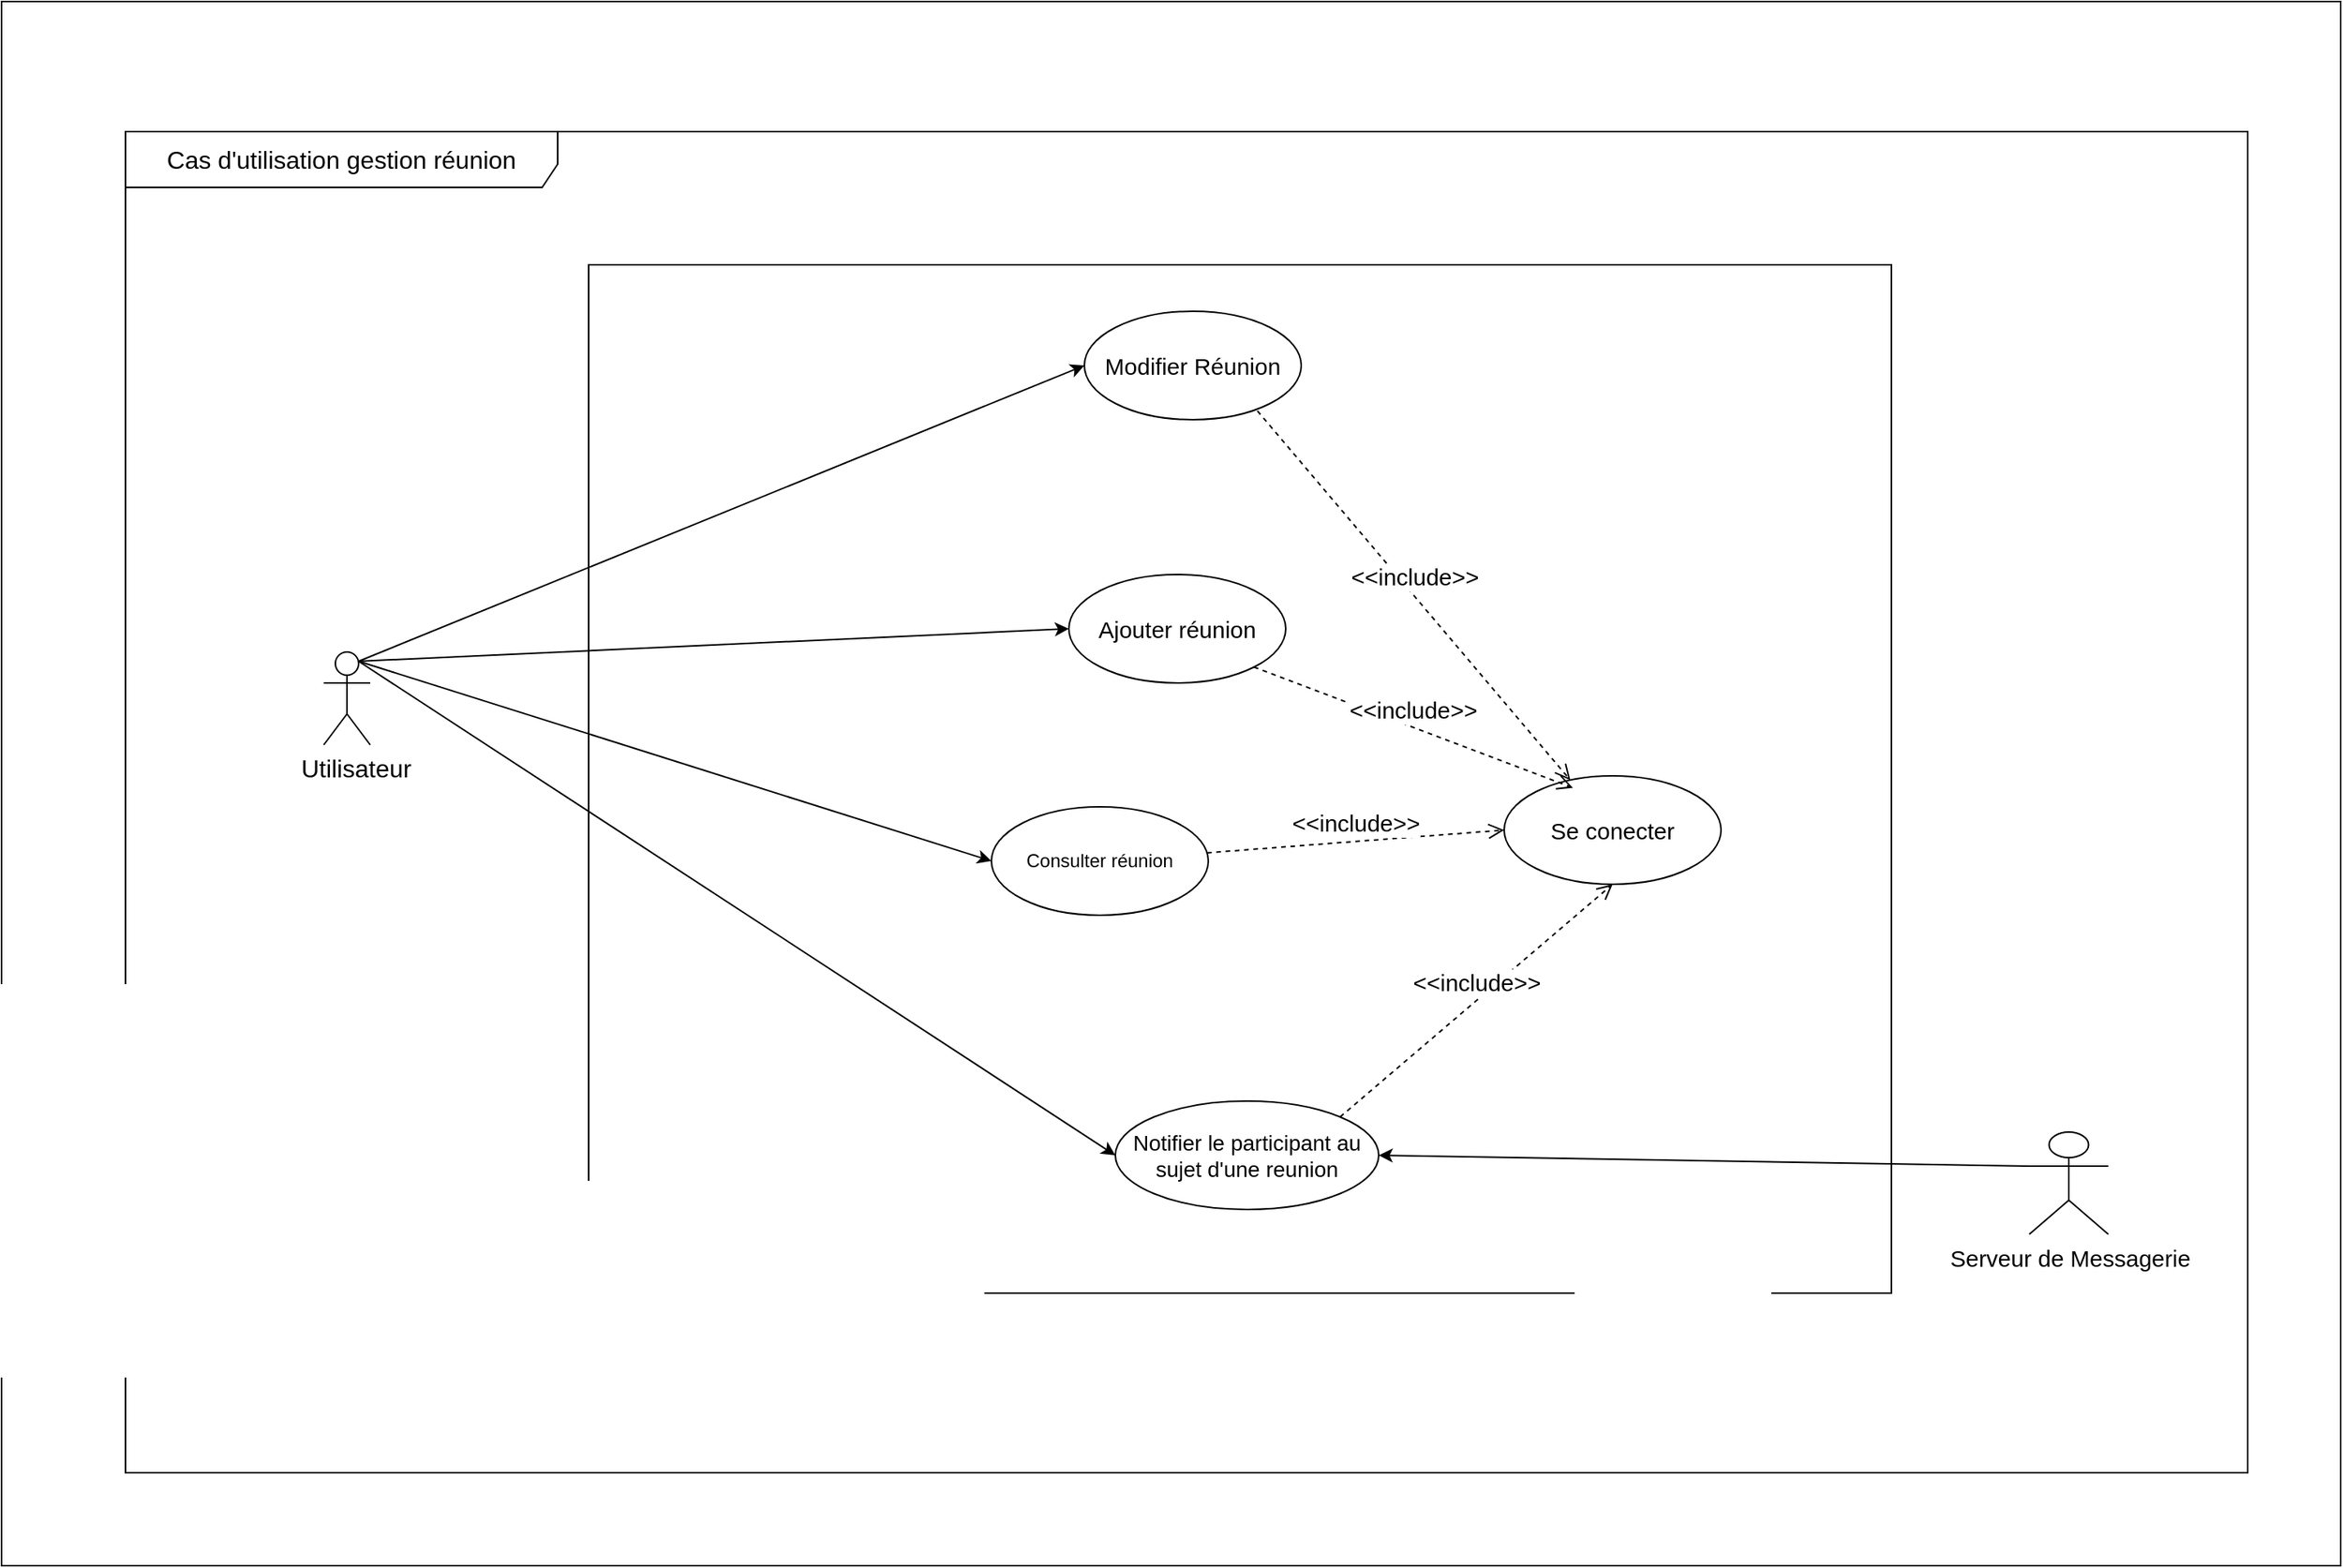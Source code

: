 <mxfile version="24.8.3">
  <diagram name="Page-1" id="69V8u1TAhZ-syxMzk9xv">
    <mxGraphModel dx="5500" dy="5851" grid="1" gridSize="10" guides="1" tooltips="1" connect="1" arrows="1" fold="1" page="1" pageScale="1" pageWidth="3300" pageHeight="4681" math="0" shadow="0">
      <root>
        <mxCell id="0" />
        <mxCell id="1" parent="0" />
        <mxCell id="zv0nVKMMvP0Aw8tcAcmr-81" value="" style="rounded=0;whiteSpace=wrap;html=1;" vertex="1" parent="1">
          <mxGeometry x="-140" y="-120" width="1510" height="1010" as="geometry" />
        </mxCell>
        <mxCell id="zv0nVKMMvP0Aw8tcAcmr-82" value="&lt;font style=&quot;font-size: 16px;&quot;&gt;Cas d&#39;utilisation gestion réunion&lt;/font&gt;" style="shape=umlFrame;whiteSpace=wrap;html=1;pointerEvents=0;recursiveResize=0;container=1;collapsible=0;width=279;height=36;" vertex="1" parent="1">
          <mxGeometry x="-60" y="-36" width="1370" height="866" as="geometry" />
        </mxCell>
        <mxCell id="zv0nVKMMvP0Aw8tcAcmr-83" value="&lt;font style=&quot;font-size: 15px;&quot;&gt;Consulter Réunion&lt;/font&gt;" style="ellipse;whiteSpace=wrap;html=1;" vertex="1" parent="zv0nVKMMvP0Aw8tcAcmr-82">
          <mxGeometry x="555" y="356" width="140" height="70" as="geometry" />
        </mxCell>
        <mxCell id="zv0nVKMMvP0Aw8tcAcmr-84" value="&lt;font style=&quot;font-size: 15px;&quot;&gt;Supprimer Reunion&lt;/font&gt;" style="ellipse;whiteSpace=wrap;html=1;" vertex="1" parent="zv0nVKMMvP0Aw8tcAcmr-82">
          <mxGeometry x="529" y="256" width="140" height="70" as="geometry" />
        </mxCell>
        <mxCell id="zv0nVKMMvP0Aw8tcAcmr-85" value="" style="rounded=0;whiteSpace=wrap;html=1;" vertex="1" parent="zv0nVKMMvP0Aw8tcAcmr-82">
          <mxGeometry x="299" y="86" width="841" height="664" as="geometry" />
        </mxCell>
        <mxCell id="zv0nVKMMvP0Aw8tcAcmr-86" value="&lt;font style=&quot;font-size: 15px;&quot;&gt;Serveur de Messagerie&lt;/font&gt;" style="shape=umlActor;verticalLabelPosition=bottom;verticalAlign=top;html=1;outlineConnect=0;" vertex="1" parent="zv0nVKMMvP0Aw8tcAcmr-82">
          <mxGeometry x="1229" y="646" width="51" height="66" as="geometry" />
        </mxCell>
        <mxCell id="zv0nVKMMvP0Aw8tcAcmr-87" value="Utilisateur" style="text;html=1;align=center;verticalAlign=middle;whiteSpace=wrap;rounded=0;fontSize=16;" vertex="1" parent="zv0nVKMMvP0Aw8tcAcmr-82">
          <mxGeometry x="119" y="396" width="60" height="30" as="geometry" />
        </mxCell>
        <mxCell id="zv0nVKMMvP0Aw8tcAcmr-88" value="Consulter réunion" style="ellipse;whiteSpace=wrap;html=1;" vertex="1" parent="zv0nVKMMvP0Aw8tcAcmr-82">
          <mxGeometry x="559" y="436" width="140" height="70" as="geometry" />
        </mxCell>
        <mxCell id="zv0nVKMMvP0Aw8tcAcmr-89" value="&lt;font style=&quot;font-size: 15px;&quot;&gt;Ajouter réunion&lt;/font&gt;" style="ellipse;whiteSpace=wrap;html=1;" vertex="1" parent="zv0nVKMMvP0Aw8tcAcmr-82">
          <mxGeometry x="609" y="286" width="140" height="70" as="geometry" />
        </mxCell>
        <mxCell id="zv0nVKMMvP0Aw8tcAcmr-90" value="&lt;font style=&quot;font-size: 15px;&quot;&gt;Modifier Réunion&lt;/font&gt;" style="ellipse;whiteSpace=wrap;html=1;" vertex="1" parent="zv0nVKMMvP0Aw8tcAcmr-82">
          <mxGeometry x="619" y="116" width="140" height="70" as="geometry" />
        </mxCell>
        <mxCell id="zv0nVKMMvP0Aw8tcAcmr-91" value="&lt;font style=&quot;font-size: 14px;&quot;&gt;Notifier le participant au sujet d&#39;une reunion&lt;/font&gt;" style="ellipse;whiteSpace=wrap;html=1;" vertex="1" parent="zv0nVKMMvP0Aw8tcAcmr-82">
          <mxGeometry x="639" y="626" width="170" height="70" as="geometry" />
        </mxCell>
        <mxCell id="zv0nVKMMvP0Aw8tcAcmr-92" value="" style="endArrow=classic;html=1;rounded=0;entryX=1;entryY=0.5;entryDx=0;entryDy=0;exitX=0;exitY=0.333;exitDx=0;exitDy=0;exitPerimeter=0;" edge="1" parent="zv0nVKMMvP0Aw8tcAcmr-82" source="zv0nVKMMvP0Aw8tcAcmr-86" target="zv0nVKMMvP0Aw8tcAcmr-91">
          <mxGeometry width="50" height="50" relative="1" as="geometry">
            <mxPoint x="819" y="616" as="sourcePoint" />
            <mxPoint x="869" y="566" as="targetPoint" />
          </mxGeometry>
        </mxCell>
        <mxCell id="zv0nVKMMvP0Aw8tcAcmr-93" value="" style="shape=umlActor;verticalLabelPosition=bottom;verticalAlign=top;html=1;outlineConnect=0;" vertex="1" parent="zv0nVKMMvP0Aw8tcAcmr-82">
          <mxGeometry x="128" y="336" width="30" height="60" as="geometry" />
        </mxCell>
        <mxCell id="zv0nVKMMvP0Aw8tcAcmr-94" value="" style="endArrow=classic;html=1;rounded=0;exitX=0.75;exitY=0.1;exitDx=0;exitDy=0;exitPerimeter=0;entryX=0;entryY=0.5;entryDx=0;entryDy=0;" edge="1" parent="zv0nVKMMvP0Aw8tcAcmr-82" source="zv0nVKMMvP0Aw8tcAcmr-93" target="zv0nVKMMvP0Aw8tcAcmr-90">
          <mxGeometry width="50" height="50" relative="1" as="geometry">
            <mxPoint x="619" y="396" as="sourcePoint" />
            <mxPoint x="669" y="346" as="targetPoint" />
          </mxGeometry>
        </mxCell>
        <mxCell id="zv0nVKMMvP0Aw8tcAcmr-95" value="" style="endArrow=classic;html=1;rounded=0;exitX=0.75;exitY=0.1;exitDx=0;exitDy=0;exitPerimeter=0;entryX=0;entryY=0.5;entryDx=0;entryDy=0;" edge="1" parent="zv0nVKMMvP0Aw8tcAcmr-82" source="zv0nVKMMvP0Aw8tcAcmr-93" target="zv0nVKMMvP0Aw8tcAcmr-89">
          <mxGeometry width="50" height="50" relative="1" as="geometry">
            <mxPoint x="619" y="396" as="sourcePoint" />
            <mxPoint x="669" y="346" as="targetPoint" />
          </mxGeometry>
        </mxCell>
        <mxCell id="zv0nVKMMvP0Aw8tcAcmr-96" value="" style="endArrow=classic;html=1;rounded=0;exitX=0.75;exitY=0.1;exitDx=0;exitDy=0;exitPerimeter=0;entryX=0;entryY=0.5;entryDx=0;entryDy=0;" edge="1" parent="zv0nVKMMvP0Aw8tcAcmr-82" source="zv0nVKMMvP0Aw8tcAcmr-93" target="zv0nVKMMvP0Aw8tcAcmr-91">
          <mxGeometry width="50" height="50" relative="1" as="geometry">
            <mxPoint x="549" y="616" as="sourcePoint" />
            <mxPoint x="599" y="566" as="targetPoint" />
          </mxGeometry>
        </mxCell>
        <mxCell id="zv0nVKMMvP0Aw8tcAcmr-97" value="" style="endArrow=classic;html=1;rounded=0;exitX=0.75;exitY=0.1;exitDx=0;exitDy=0;exitPerimeter=0;entryX=0;entryY=0.5;entryDx=0;entryDy=0;" edge="1" parent="zv0nVKMMvP0Aw8tcAcmr-82" source="zv0nVKMMvP0Aw8tcAcmr-93" target="zv0nVKMMvP0Aw8tcAcmr-88">
          <mxGeometry width="50" height="50" relative="1" as="geometry">
            <mxPoint x="499" y="346" as="sourcePoint" />
            <mxPoint x="549" y="296" as="targetPoint" />
          </mxGeometry>
        </mxCell>
        <mxCell id="zv0nVKMMvP0Aw8tcAcmr-98" value="&lt;font style=&quot;font-size: 15px;&quot;&gt;Se conecter&lt;/font&gt;" style="ellipse;whiteSpace=wrap;html=1;" vertex="1" parent="1">
          <mxGeometry x="830" y="380" width="140" height="70" as="geometry" />
        </mxCell>
        <mxCell id="zv0nVKMMvP0Aw8tcAcmr-99" value="&lt;font style=&quot;font-size: 15px;&quot;&gt;&amp;lt;&amp;lt;include&amp;gt;&amp;gt;&lt;/font&gt;" style="html=1;verticalAlign=bottom;endArrow=open;dashed=1;endSize=8;curved=0;rounded=0;exitX=1;exitY=1;exitDx=0;exitDy=0;entryX=0.317;entryY=0.11;entryDx=0;entryDy=0;entryPerimeter=0;" edge="1" parent="1" source="zv0nVKMMvP0Aw8tcAcmr-89" target="zv0nVKMMvP0Aw8tcAcmr-98">
          <mxGeometry relative="1" as="geometry">
            <mxPoint x="570" y="280" as="sourcePoint" />
            <mxPoint x="490" y="280" as="targetPoint" />
          </mxGeometry>
        </mxCell>
        <mxCell id="zv0nVKMMvP0Aw8tcAcmr-100" value="&lt;font style=&quot;font-size: 15px;&quot;&gt;&amp;lt;&amp;lt;include&amp;gt;&amp;gt;&lt;/font&gt;" style="html=1;verticalAlign=bottom;endArrow=open;dashed=1;endSize=8;curved=0;rounded=0;exitX=0.798;exitY=0.919;exitDx=0;exitDy=0;exitPerimeter=0;" edge="1" parent="1" source="zv0nVKMMvP0Aw8tcAcmr-90" target="zv0nVKMMvP0Aw8tcAcmr-98">
          <mxGeometry relative="1" as="geometry">
            <mxPoint x="570" y="280" as="sourcePoint" />
            <mxPoint x="490" y="280" as="targetPoint" />
          </mxGeometry>
        </mxCell>
        <mxCell id="zv0nVKMMvP0Aw8tcAcmr-101" value="&lt;font style=&quot;font-size: 15px;&quot;&gt;&amp;lt;&amp;lt;include&amp;gt;&amp;gt;&lt;/font&gt;" style="html=1;verticalAlign=bottom;endArrow=open;dashed=1;endSize=8;curved=0;rounded=0;entryX=0;entryY=0.5;entryDx=0;entryDy=0;" edge="1" parent="1" source="zv0nVKMMvP0Aw8tcAcmr-88" target="zv0nVKMMvP0Aw8tcAcmr-98">
          <mxGeometry relative="1" as="geometry">
            <mxPoint x="680" y="300" as="sourcePoint" />
            <mxPoint x="600" y="300" as="targetPoint" />
          </mxGeometry>
        </mxCell>
        <mxCell id="zv0nVKMMvP0Aw8tcAcmr-102" value="&lt;font style=&quot;font-size: 15px;&quot;&gt;&amp;lt;&amp;lt;include&amp;gt;&amp;gt;&lt;/font&gt;" style="html=1;verticalAlign=bottom;endArrow=open;dashed=1;endSize=8;curved=0;rounded=0;exitX=1;exitY=0;exitDx=0;exitDy=0;entryX=0.5;entryY=1;entryDx=0;entryDy=0;" edge="1" parent="1" source="zv0nVKMMvP0Aw8tcAcmr-91" target="zv0nVKMMvP0Aw8tcAcmr-98">
          <mxGeometry relative="1" as="geometry">
            <mxPoint x="630" y="540" as="sourcePoint" />
            <mxPoint x="550" y="540" as="targetPoint" />
          </mxGeometry>
        </mxCell>
      </root>
    </mxGraphModel>
  </diagram>
</mxfile>

